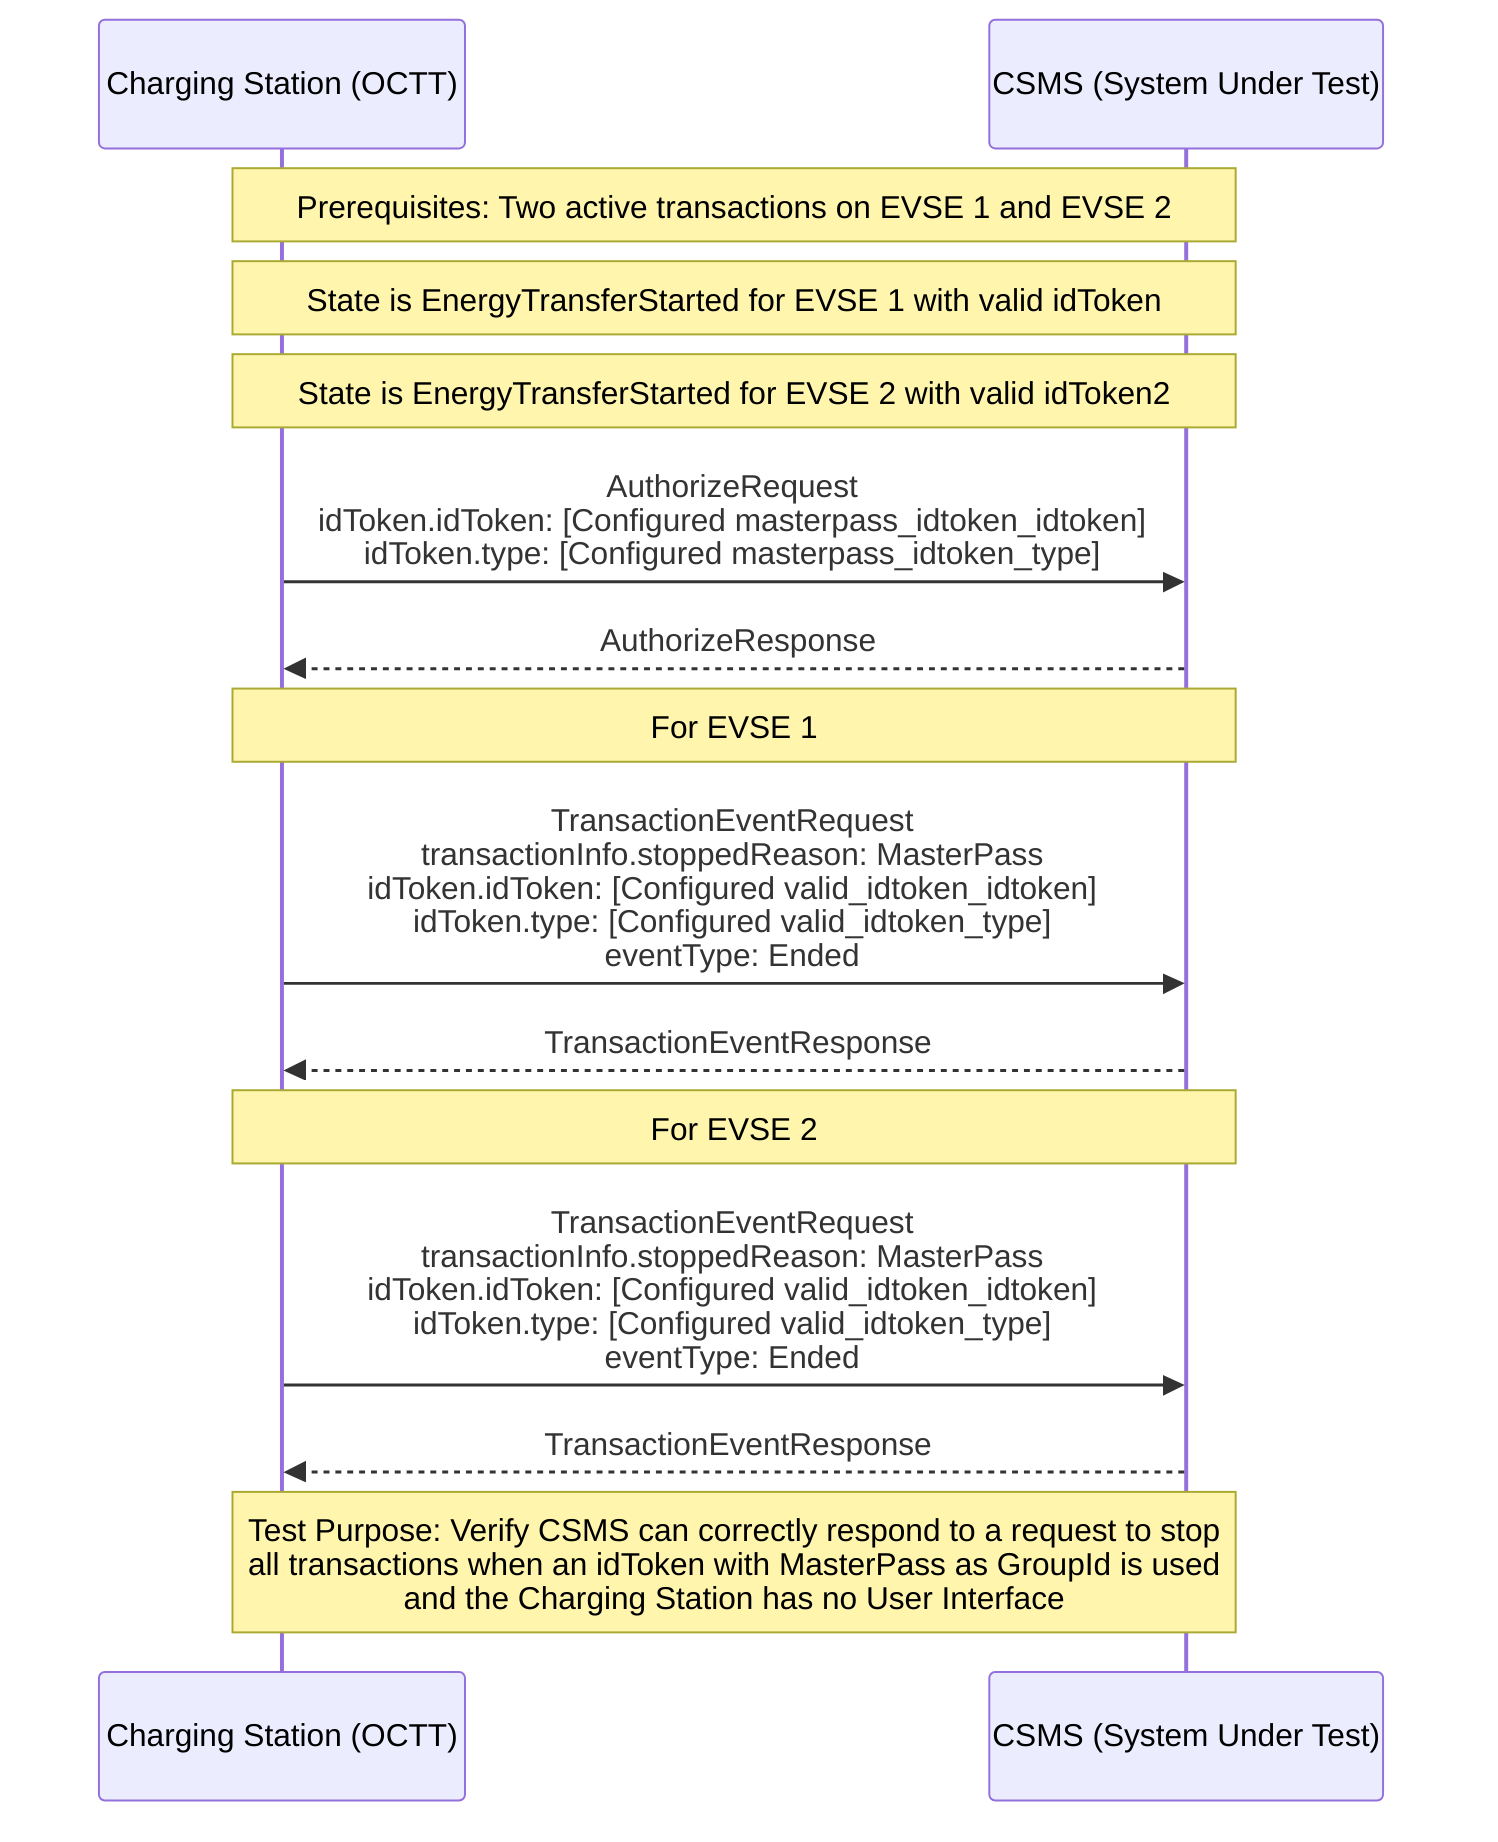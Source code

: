 sequenceDiagram
    participant CS as Charging Station (OCTT)
    participant CSMS as CSMS (System Under Test)
    
    Note over CS, CSMS: Prerequisites: Two active transactions on EVSE 1 and EVSE 2
    Note over CS, CSMS: State is EnergyTransferStarted for EVSE 1 with valid idToken
    Note over CS, CSMS: State is EnergyTransferStarted for EVSE 2 with valid idToken2
    
    CS->>CSMS: AuthorizeRequest<br/>idToken.idToken: [Configured masterpass_idtoken_idtoken]<br/>idToken.type: [Configured masterpass_idtoken_type]
    CSMS-->>CS: AuthorizeResponse
    
    Note over CS, CSMS: For EVSE 1
    CS->>CSMS: TransactionEventRequest<br/>transactionInfo.stoppedReason: MasterPass<br/>idToken.idToken: [Configured valid_idtoken_idtoken]<br/>idToken.type: [Configured valid_idtoken_type]<br/>eventType: Ended
    CSMS-->>CS: TransactionEventResponse
    
    Note over CS, CSMS: For EVSE 2
    CS->>CSMS: TransactionEventRequest<br/>transactionInfo.stoppedReason: MasterPass<br/>idToken.idToken: [Configured valid_idtoken_idtoken]<br/>idToken.type: [Configured valid_idtoken_type]<br/>eventType: Ended
    CSMS-->>CS: TransactionEventResponse
    
    Note over CS, CSMS: Test Purpose: Verify CSMS can correctly respond to a request to stop<br/>all transactions when an idToken with MasterPass as GroupId is used<br/>and the Charging Station has no User Interface